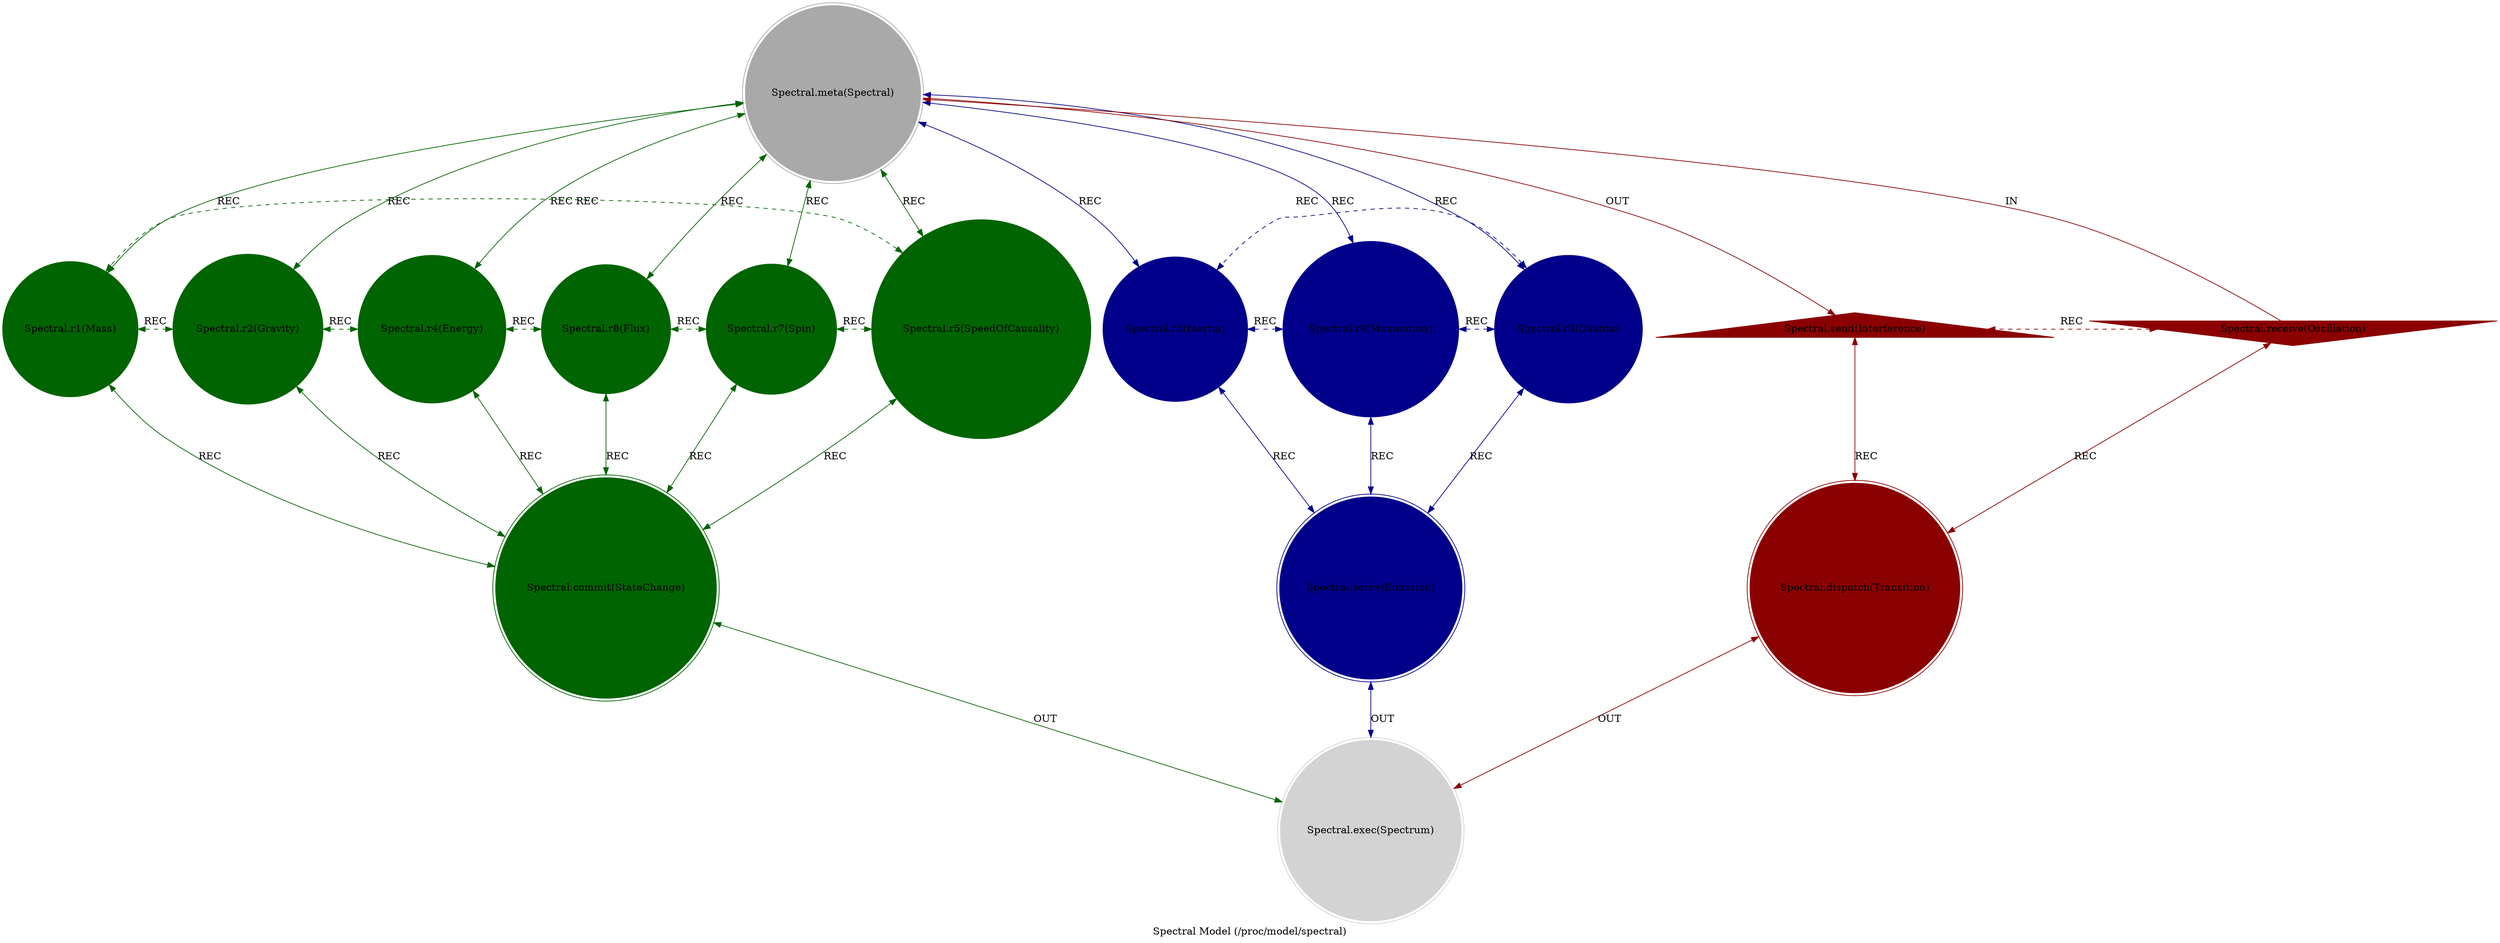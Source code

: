 strict digraph SpectralModel {
    style = filled;
    color = lightgray;
    node [shape = circle; style = filled; color = lightgreen;];
    edge [color = darkgray;];
    label = "Spectral Model (/proc/model/spectral)";
    comment = "TODO";
    
    spark_0_spectral_model_t [label = "Spectral.meta(Spectral)";comment = "Abstract: TODO";shape = doublecircle;color = darkgray;];
    spark_1_spectral_model_t [label = "Spectral.r1(Mass)";comment = "Initiation: TODO";color = darkgreen;];
    spark_2_spectral_model_t [label = "Spectral.r2(Gravity)";comment = "Response: TODO";color = darkgreen;];
    spark_4_spectral_model_t [label = "Spectral.r4(Energy)";comment = "Integration: TODO";color = darkgreen;];
    spark_8_spectral_model_t [label = "Spectral.r8(Flux)";comment = "Reflection: Energy flow; excitation pathway. Higher form of phase.";color = darkgreen;];
    spark_7_spectral_model_t [label = "Spectral.r7(Spin)";comment = "Consolidation: TODO";color = darkgreen;];
    spark_5_spectral_model_t [label = "Spectral.r5(SpeedOfCausality)";comment = "Propagation: Possibility Space; transformation drive. Emergence catalyst.";color = darkgreen;];
    spark_3_spectral_model_t [label = "Spectral.r3(Inertia)";comment = "Thesis: TODO";color = darkblue;];
    spark_6_spectral_model_t [label = "Spectral.r6(Momentum)";comment = "Antithesis: TODO";color = darkblue;];
    spark_9_spectral_model_t [label = "Spectral.r9(Quanta)";comment = "Synthesis: Discrete unit of existence. Bridge between Mass and Energy.";color = darkblue;];
    spark_a_spectral_model_t [label = "Spectral.receive(Oscillation)";comment = "Potential: TODO";shape = invtriangle;color = darkred;];
    spark_b_spectral_model_t [label = "Spectral.send(Interference)";comment = "Manifest: TODO";shape = triangle;color = darkred;];
    spark_c_spectral_model_t [label = "Spectral.dispatch(Transition)";comment = "Why-Who: TODO";shape = doublecircle;color = darkred;];
    spark_d_spectral_model_t [label = "Spectral.commit(StateChange)";comment = "What-How: TODO";shape = doublecircle;color = darkgreen;];
    spark_e_spectral_model_t [label = "Spectral.serve(Emission)";comment = "When-Where: TODO";shape = doublecircle;color = darkblue;];
    spark_f_spectral_model_t [label = "Spectral.exec(Spectrum)";comment = "Which-Closure: TODO";shape = doublecircle;color = lightgray;];
    
    spark_a_spectral_model_t -> spark_0_spectral_model_t [label = "IN"; comment = "todo"; color = darkred; constraint = false;];
    spark_0_spectral_model_t -> spark_b_spectral_model_t [label = "OUT"; comment = "todo"; color = darkred;];
    spark_0_spectral_model_t -> spark_3_spectral_model_t [label = "REC"; comment = "todo"; color = darkblue; dir = both;];
    spark_0_spectral_model_t -> spark_6_spectral_model_t [label = "REC"; comment = "todo"; color = darkblue; dir = both;];
    spark_0_spectral_model_t -> spark_9_spectral_model_t [label = "REC"; comment = "todo"; color = darkblue; dir = both;];
    spark_0_spectral_model_t -> spark_1_spectral_model_t [label = "REC"; comment = "todo"; color = darkgreen; dir = both;];
    spark_0_spectral_model_t -> spark_2_spectral_model_t [label = "REC"; comment = "todo"; color = darkgreen; dir = both;];
    spark_0_spectral_model_t -> spark_4_spectral_model_t [label = "REC"; comment = "todo"; color = darkgreen; dir = both;];
    spark_0_spectral_model_t -> spark_8_spectral_model_t [label = "REC"; comment = "todo"; color = darkgreen; dir = both;];
    spark_0_spectral_model_t -> spark_7_spectral_model_t [label = "REC"; comment = "todo"; color = darkgreen; dir = both;];
    spark_0_spectral_model_t -> spark_5_spectral_model_t [label = "REC"; comment = "todo"; color = darkgreen; dir = both;];
    
    spark_a_spectral_model_t -> spark_c_spectral_model_t [label = "REC"; comment = "todo"; color = darkred; dir = both;];
    spark_b_spectral_model_t -> spark_c_spectral_model_t [label = "REC"; comment = "todo"; color = darkred; dir = both;];
    spark_1_spectral_model_t -> spark_d_spectral_model_t [label = "REC"; comment = "todo"; color = darkgreen; dir = both;];
    spark_2_spectral_model_t -> spark_d_spectral_model_t [label = "REC"; comment = "todo"; color = darkgreen; dir = both;];
    spark_4_spectral_model_t -> spark_d_spectral_model_t [label = "REC"; comment = "todo"; color = darkgreen; dir = both;];
    spark_8_spectral_model_t -> spark_d_spectral_model_t [label = "REC"; comment = "todo"; color = darkgreen; dir = both;];
    spark_7_spectral_model_t -> spark_d_spectral_model_t [label = "REC"; comment = "todo"; color = darkgreen; dir = both;];
    spark_5_spectral_model_t -> spark_d_spectral_model_t [label = "REC"; comment = "todo"; color = darkgreen; dir = both;];
    spark_3_spectral_model_t -> spark_e_spectral_model_t [label = "REC"; comment = "todo"; color = darkblue; dir = both;];
    spark_6_spectral_model_t -> spark_e_spectral_model_t [label = "REC"; comment = "todo"; color = darkblue; dir = both;];
    spark_9_spectral_model_t -> spark_e_spectral_model_t [label = "REC"; comment = "todo"; color = darkblue; dir = both;];
    
    spark_1_spectral_model_t -> spark_2_spectral_model_t [label = "REC"; comment = "todo"; color = darkgreen; dir = both; style = dashed; constraint = false;];
    spark_2_spectral_model_t -> spark_4_spectral_model_t [label = "REC"; comment = "todo"; color = darkgreen; dir = both; style = dashed; constraint = false;];
    spark_4_spectral_model_t -> spark_8_spectral_model_t [label = "REC"; comment = "todo"; color = darkgreen; dir = both; style = dashed; constraint = false;];
    spark_8_spectral_model_t -> spark_7_spectral_model_t [label = "REC"; comment = "todo"; color = darkgreen; dir = both; style = dashed; constraint = false;];
    spark_7_spectral_model_t -> spark_5_spectral_model_t [label = "REC"; comment = "todo"; color = darkgreen; dir = both; style = dashed; constraint = false;];
    spark_5_spectral_model_t -> spark_1_spectral_model_t [label = "REC"; comment = "todo"; color = darkgreen; dir = both; style = dashed; constraint = false;];
    spark_3_spectral_model_t -> spark_6_spectral_model_t [label = "REC"; comment = "todo"; color = darkblue; dir = both; style = dashed; constraint = false;];
    spark_6_spectral_model_t -> spark_9_spectral_model_t [label = "REC"; comment = "todo"; color = darkblue; dir = both; style = dashed; constraint = false;];
    spark_9_spectral_model_t -> spark_3_spectral_model_t [label = "REC"; comment = "todo"; color = darkblue; dir = both; style = dashed; constraint = false;];
    spark_a_spectral_model_t -> spark_b_spectral_model_t [label = "REC"; comment = "todo"; color = darkred; dir = both; style = dashed; constraint = false;];
    
    spark_c_spectral_model_t -> spark_f_spectral_model_t [label = "OUT"; comment = "todo"; color = darkred; dir = both;];
    spark_d_spectral_model_t -> spark_f_spectral_model_t [label = "OUT"; comment = "todo"; color = darkgreen; dir = both;];
    spark_e_spectral_model_t -> spark_f_spectral_model_t [label = "OUT"; comment = "todo"; color = darkblue; dir = both;];
}
